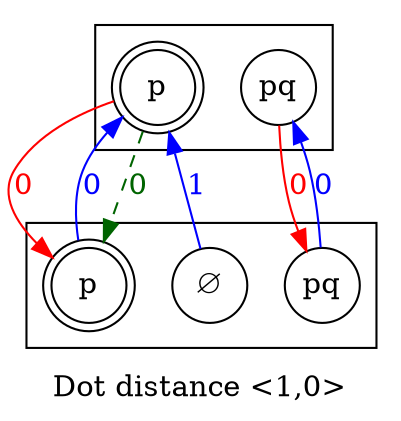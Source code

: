 digraph G {
    label = "Dot distance <1,0>"
    node [width=0.5, height=0.5, fixedsize=true]
    subgraph cluster_0 {
        label=""
        node_0p [label="p", shape=doublecircle]
node_0pq [label="pq", shape=circle]
 }
        subgraph cluster_1 {
        label=""
        node_1p [label="p", shape=doublecircle]
node_1pq [label="pq", shape=circle]
node_1 [label="∅", shape=circle]
 }
        node_0p -> node_1p[label="0", fontcolor="red", color="red"]
node_0pq -> node_1pq[label="0", fontcolor="red", color="red"]
node_1p -> node_0p[label="0", fontcolor="blue", color="blue"]
node_1pq -> node_0pq[label="0", fontcolor="blue", color="blue"]
node_1 -> node_0p[label="1", fontcolor="blue", color="blue"]
node_0p -> node_1p[label="0", fontcolor="darkgreen", style="dashed", color="darkgreen"]

}
